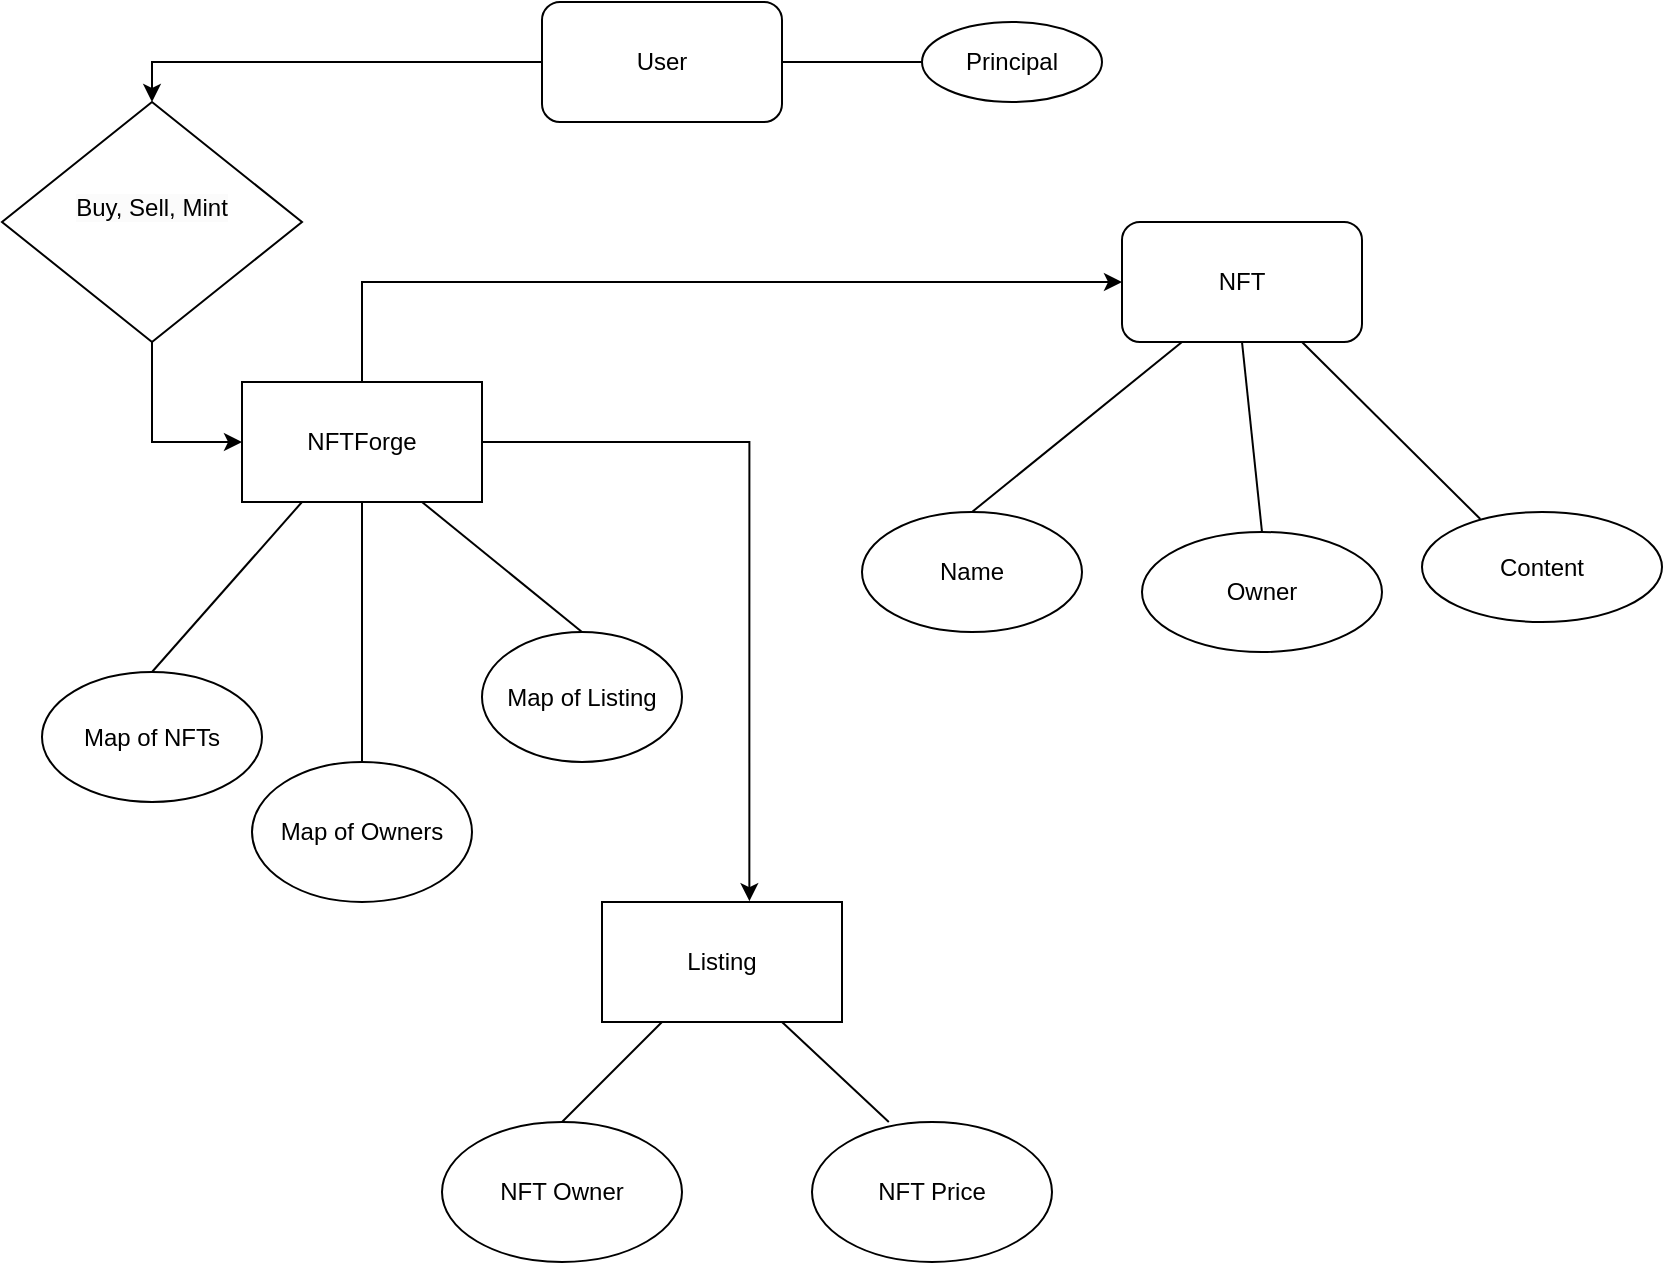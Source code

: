 <mxfile version="24.1.0" type="device">
  <diagram name="Page-1" id="IxDu_wAMzj1AgWyu5N57">
    <mxGraphModel dx="1020" dy="496" grid="1" gridSize="10" guides="1" tooltips="1" connect="1" arrows="1" fold="1" page="1" pageScale="1" pageWidth="850" pageHeight="1100" math="0" shadow="0">
      <root>
        <mxCell id="0" />
        <mxCell id="1" parent="0" />
        <mxCell id="Q8_6otFdk0LfD1vQQYLO-36" style="edgeStyle=orthogonalEdgeStyle;rounded=0;orthogonalLoop=1;jettySize=auto;html=1;entryX=0.5;entryY=0;entryDx=0;entryDy=0;" parent="1" source="Q8_6otFdk0LfD1vQQYLO-1" target="Q8_6otFdk0LfD1vQQYLO-34" edge="1">
          <mxGeometry relative="1" as="geometry" />
        </mxCell>
        <mxCell id="Q8_6otFdk0LfD1vQQYLO-1" value="User" style="rounded=1;whiteSpace=wrap;html=1;" parent="1" vertex="1">
          <mxGeometry x="290" y="100" width="120" height="60" as="geometry" />
        </mxCell>
        <mxCell id="Q8_6otFdk0LfD1vQQYLO-2" value="Principal" style="ellipse;whiteSpace=wrap;html=1;" parent="1" vertex="1">
          <mxGeometry x="480" y="110" width="90" height="40" as="geometry" />
        </mxCell>
        <mxCell id="Q8_6otFdk0LfD1vQQYLO-4" value="NFT" style="rounded=1;whiteSpace=wrap;html=1;" parent="1" vertex="1">
          <mxGeometry x="580" y="210" width="120" height="60" as="geometry" />
        </mxCell>
        <mxCell id="Q8_6otFdk0LfD1vQQYLO-5" value="Name" style="ellipse;whiteSpace=wrap;html=1;" parent="1" vertex="1">
          <mxGeometry x="450" y="355" width="110" height="60" as="geometry" />
        </mxCell>
        <mxCell id="Q8_6otFdk0LfD1vQQYLO-6" value="Owner" style="ellipse;whiteSpace=wrap;html=1;" parent="1" vertex="1">
          <mxGeometry x="590" y="365" width="120" height="60" as="geometry" />
        </mxCell>
        <mxCell id="Q8_6otFdk0LfD1vQQYLO-7" value="Content" style="ellipse;whiteSpace=wrap;html=1;strokeColor=default;" parent="1" vertex="1">
          <mxGeometry x="730" y="355" width="120" height="55" as="geometry" />
        </mxCell>
        <mxCell id="Q8_6otFdk0LfD1vQQYLO-8" value="" style="endArrow=none;html=1;rounded=0;entryX=0.5;entryY=0;entryDx=0;entryDy=0;exitX=0.5;exitY=1;exitDx=0;exitDy=0;" parent="1" source="Q8_6otFdk0LfD1vQQYLO-4" target="Q8_6otFdk0LfD1vQQYLO-6" edge="1">
          <mxGeometry width="50" height="50" relative="1" as="geometry">
            <mxPoint x="400" y="370" as="sourcePoint" />
            <mxPoint x="450" y="320" as="targetPoint" />
          </mxGeometry>
        </mxCell>
        <mxCell id="Q8_6otFdk0LfD1vQQYLO-9" value="" style="endArrow=none;html=1;rounded=0;entryX=0.5;entryY=0;entryDx=0;entryDy=0;exitX=0.25;exitY=1;exitDx=0;exitDy=0;" parent="1" source="Q8_6otFdk0LfD1vQQYLO-4" target="Q8_6otFdk0LfD1vQQYLO-5" edge="1">
          <mxGeometry width="50" height="50" relative="1" as="geometry">
            <mxPoint x="400" y="370" as="sourcePoint" />
            <mxPoint x="450" y="320" as="targetPoint" />
          </mxGeometry>
        </mxCell>
        <mxCell id="Q8_6otFdk0LfD1vQQYLO-11" value="" style="endArrow=none;html=1;rounded=0;entryX=0.75;entryY=1;entryDx=0;entryDy=0;exitX=0.243;exitY=0.064;exitDx=0;exitDy=0;exitPerimeter=0;" parent="1" source="Q8_6otFdk0LfD1vQQYLO-7" target="Q8_6otFdk0LfD1vQQYLO-4" edge="1">
          <mxGeometry width="50" height="50" relative="1" as="geometry">
            <mxPoint x="400" y="370" as="sourcePoint" />
            <mxPoint x="450" y="320" as="targetPoint" />
          </mxGeometry>
        </mxCell>
        <mxCell id="Q8_6otFdk0LfD1vQQYLO-28" style="edgeStyle=orthogonalEdgeStyle;rounded=0;orthogonalLoop=1;jettySize=auto;html=1;exitX=0.5;exitY=0;exitDx=0;exitDy=0;entryX=0;entryY=0.5;entryDx=0;entryDy=0;" parent="1" source="Q8_6otFdk0LfD1vQQYLO-12" target="Q8_6otFdk0LfD1vQQYLO-4" edge="1">
          <mxGeometry relative="1" as="geometry" />
        </mxCell>
        <mxCell id="Q8_6otFdk0LfD1vQQYLO-12" value="NFTForge" style="rounded=0;whiteSpace=wrap;html=1;" parent="1" vertex="1">
          <mxGeometry x="140" y="290" width="120" height="60" as="geometry" />
        </mxCell>
        <mxCell id="Q8_6otFdk0LfD1vQQYLO-13" value="Listing" style="rounded=0;whiteSpace=wrap;html=1;" parent="1" vertex="1">
          <mxGeometry x="320" y="550" width="120" height="60" as="geometry" />
        </mxCell>
        <mxCell id="Q8_6otFdk0LfD1vQQYLO-14" value="Map of NFTs" style="ellipse;whiteSpace=wrap;html=1;" parent="1" vertex="1">
          <mxGeometry x="40" y="435" width="110" height="65" as="geometry" />
        </mxCell>
        <mxCell id="Q8_6otFdk0LfD1vQQYLO-15" value="Map of Owners" style="ellipse;whiteSpace=wrap;html=1;" parent="1" vertex="1">
          <mxGeometry x="145" y="480" width="110" height="70" as="geometry" />
        </mxCell>
        <mxCell id="Q8_6otFdk0LfD1vQQYLO-16" value="Map of Listing" style="ellipse;whiteSpace=wrap;html=1;" parent="1" vertex="1">
          <mxGeometry x="260" y="415" width="100" height="65" as="geometry" />
        </mxCell>
        <mxCell id="Q8_6otFdk0LfD1vQQYLO-18" value="" style="endArrow=none;html=1;rounded=0;entryX=0.25;entryY=1;entryDx=0;entryDy=0;exitX=0.5;exitY=0;exitDx=0;exitDy=0;" parent="1" source="Q8_6otFdk0LfD1vQQYLO-14" target="Q8_6otFdk0LfD1vQQYLO-12" edge="1">
          <mxGeometry width="50" height="50" relative="1" as="geometry">
            <mxPoint x="400" y="370" as="sourcePoint" />
            <mxPoint x="450" y="320" as="targetPoint" />
          </mxGeometry>
        </mxCell>
        <mxCell id="Q8_6otFdk0LfD1vQQYLO-19" value="" style="endArrow=none;html=1;rounded=0;entryX=0.5;entryY=1;entryDx=0;entryDy=0;exitX=0.5;exitY=0;exitDx=0;exitDy=0;" parent="1" source="Q8_6otFdk0LfD1vQQYLO-15" target="Q8_6otFdk0LfD1vQQYLO-12" edge="1">
          <mxGeometry width="50" height="50" relative="1" as="geometry">
            <mxPoint x="400" y="370" as="sourcePoint" />
            <mxPoint x="450" y="320" as="targetPoint" />
          </mxGeometry>
        </mxCell>
        <mxCell id="Q8_6otFdk0LfD1vQQYLO-20" value="" style="endArrow=none;html=1;rounded=0;entryX=0.75;entryY=1;entryDx=0;entryDy=0;exitX=0.5;exitY=0;exitDx=0;exitDy=0;" parent="1" source="Q8_6otFdk0LfD1vQQYLO-16" target="Q8_6otFdk0LfD1vQQYLO-12" edge="1">
          <mxGeometry width="50" height="50" relative="1" as="geometry">
            <mxPoint x="400" y="370" as="sourcePoint" />
            <mxPoint x="450" y="320" as="targetPoint" />
          </mxGeometry>
        </mxCell>
        <mxCell id="Q8_6otFdk0LfD1vQQYLO-21" value="NFT Owner" style="ellipse;whiteSpace=wrap;html=1;" parent="1" vertex="1">
          <mxGeometry x="240" y="660" width="120" height="70" as="geometry" />
        </mxCell>
        <mxCell id="Q8_6otFdk0LfD1vQQYLO-22" value="NFT Price" style="ellipse;whiteSpace=wrap;html=1;" parent="1" vertex="1">
          <mxGeometry x="425" y="660" width="120" height="70" as="geometry" />
        </mxCell>
        <mxCell id="Q8_6otFdk0LfD1vQQYLO-23" value="" style="endArrow=none;html=1;rounded=0;exitX=0.5;exitY=0;exitDx=0;exitDy=0;entryX=0.25;entryY=1;entryDx=0;entryDy=0;" parent="1" source="Q8_6otFdk0LfD1vQQYLO-21" target="Q8_6otFdk0LfD1vQQYLO-13" edge="1">
          <mxGeometry width="50" height="50" relative="1" as="geometry">
            <mxPoint x="400" y="500" as="sourcePoint" />
            <mxPoint x="450" y="450" as="targetPoint" />
          </mxGeometry>
        </mxCell>
        <mxCell id="Q8_6otFdk0LfD1vQQYLO-24" value="" style="endArrow=none;html=1;rounded=0;entryX=0.75;entryY=1;entryDx=0;entryDy=0;exitX=0.32;exitY=0;exitDx=0;exitDy=0;exitPerimeter=0;" parent="1" source="Q8_6otFdk0LfD1vQQYLO-22" target="Q8_6otFdk0LfD1vQQYLO-13" edge="1">
          <mxGeometry width="50" height="50" relative="1" as="geometry">
            <mxPoint x="510" y="620" as="sourcePoint" />
            <mxPoint x="560" y="570" as="targetPoint" />
          </mxGeometry>
        </mxCell>
        <mxCell id="Q8_6otFdk0LfD1vQQYLO-26" style="edgeStyle=orthogonalEdgeStyle;rounded=0;orthogonalLoop=1;jettySize=auto;html=1;exitX=1;exitY=0.5;exitDx=0;exitDy=0;entryX=0.614;entryY=-0.007;entryDx=0;entryDy=0;entryPerimeter=0;" parent="1" source="Q8_6otFdk0LfD1vQQYLO-12" target="Q8_6otFdk0LfD1vQQYLO-13" edge="1">
          <mxGeometry relative="1" as="geometry" />
        </mxCell>
        <mxCell id="Q8_6otFdk0LfD1vQQYLO-31" value="" style="endArrow=none;html=1;rounded=0;entryX=0;entryY=0.5;entryDx=0;entryDy=0;exitX=1;exitY=0.5;exitDx=0;exitDy=0;" parent="1" source="Q8_6otFdk0LfD1vQQYLO-1" target="Q8_6otFdk0LfD1vQQYLO-2" edge="1">
          <mxGeometry width="50" height="50" relative="1" as="geometry">
            <mxPoint x="400" y="410" as="sourcePoint" />
            <mxPoint x="450" y="360" as="targetPoint" />
          </mxGeometry>
        </mxCell>
        <mxCell id="Q8_6otFdk0LfD1vQQYLO-37" style="edgeStyle=orthogonalEdgeStyle;rounded=0;orthogonalLoop=1;jettySize=auto;html=1;exitX=0.5;exitY=1;exitDx=0;exitDy=0;entryX=0;entryY=0.5;entryDx=0;entryDy=0;" parent="1" source="Q8_6otFdk0LfD1vQQYLO-34" target="Q8_6otFdk0LfD1vQQYLO-12" edge="1">
          <mxGeometry relative="1" as="geometry" />
        </mxCell>
        <mxCell id="Q8_6otFdk0LfD1vQQYLO-34" value="&#xa;&lt;span style=&quot;color: rgb(0, 0, 0); font-family: Helvetica; font-size: 12px; font-style: normal; font-variant-ligatures: normal; font-variant-caps: normal; font-weight: 400; letter-spacing: normal; orphans: 2; text-align: center; text-indent: 0px; text-transform: none; widows: 2; word-spacing: 0px; -webkit-text-stroke-width: 0px; background-color: rgb(251, 251, 251); text-decoration-thickness: initial; text-decoration-style: initial; text-decoration-color: initial; float: none; display: inline !important;&quot;&gt;Buy, Sell, Mint&lt;/span&gt;&#xa;&#xa;" style="rhombus;whiteSpace=wrap;html=1;" parent="1" vertex="1">
          <mxGeometry x="20" y="150" width="150" height="120" as="geometry" />
        </mxCell>
      </root>
    </mxGraphModel>
  </diagram>
</mxfile>
